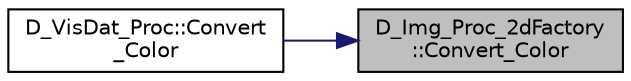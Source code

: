 digraph "D_Img_Proc_2dFactory::Convert_Color"
{
 // LATEX_PDF_SIZE
  edge [fontname="Helvetica",fontsize="10",labelfontname="Helvetica",labelfontsize="10"];
  node [fontname="Helvetica",fontsize="10",shape=record];
  rankdir="RL";
  Node1 [label="D_Img_Proc_2dFactory\l::Convert_Color",height=0.2,width=0.4,color="black", fillcolor="grey75", style="filled", fontcolor="black",tooltip=" "];
  Node1 -> Node2 [dir="back",color="midnightblue",fontsize="10",style="solid",fontname="Helvetica"];
  Node2 [label="D_VisDat_Proc::Convert\l_Color",height=0.2,width=0.4,color="black", fillcolor="white", style="filled",URL="$class_d___vis_dat___proc.html#a7877bee70b6a33d64d7d9f18f1a79ddb",tooltip=" "];
}
